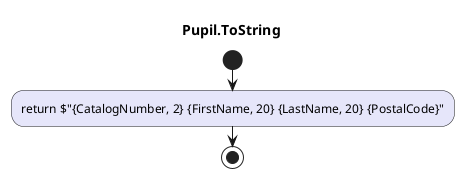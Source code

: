 @startuml Pupil.ToString
title Pupil.ToString
start
#Lavender:return $"{CatalogNumber, 2} {FirstName, 20} {LastName, 20} {PostalCode}";
stop
@enduml

